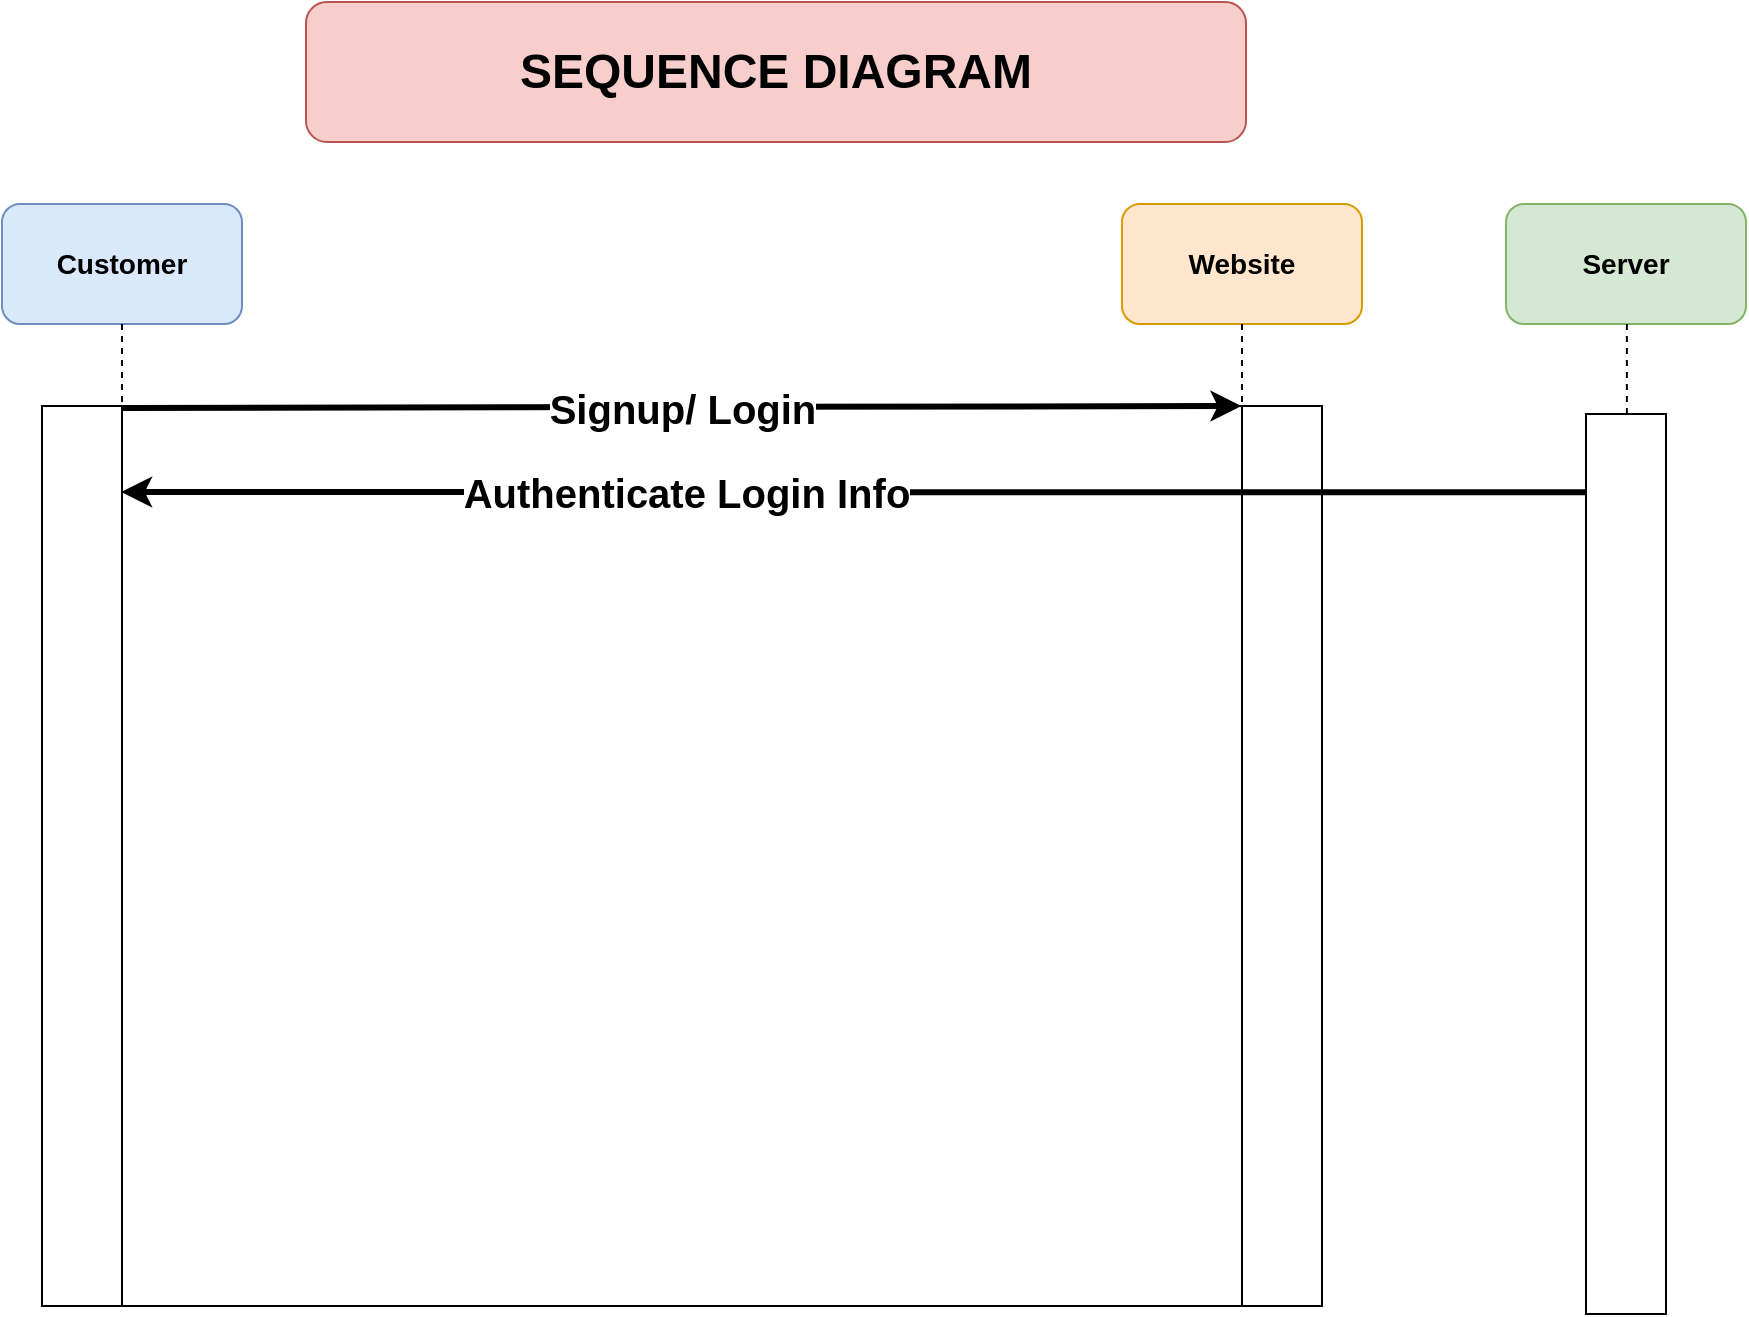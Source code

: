 <mxfile version="25.0.1">
  <diagram name="Page-1" id="1GjcOSQzm1D7fcgj7CT3">
    <mxGraphModel dx="1018" dy="435" grid="1" gridSize="10" guides="1" tooltips="1" connect="1" arrows="1" fold="1" page="1" pageScale="1" pageWidth="1100" pageHeight="1700" math="0" shadow="0">
      <root>
        <mxCell id="0" />
        <mxCell id="1" parent="0" />
        <mxCell id="UmaBke9xIjh7v9-IDTWi-1" value="&lt;font style=&quot;font-size: 24px;&quot;&gt;&lt;b&gt;SEQUENCE DIAGRAM&lt;/b&gt;&lt;/font&gt;" style="rounded=1;whiteSpace=wrap;html=1;fillColor=#f8cecc;strokeColor=#b85450;" vertex="1" parent="1">
          <mxGeometry x="310" y="20" width="470" height="70" as="geometry" />
        </mxCell>
        <mxCell id="UmaBke9xIjh7v9-IDTWi-2" value="" style="shape=process;whiteSpace=wrap;html=1;backgroundOutline=1;size=0.063;" vertex="1" parent="1">
          <mxGeometry x="178" y="222" width="640" height="450" as="geometry" />
        </mxCell>
        <mxCell id="UmaBke9xIjh7v9-IDTWi-3" value="" style="rounded=0;whiteSpace=wrap;html=1;" vertex="1" parent="1">
          <mxGeometry x="950" y="226" width="40" height="450" as="geometry" />
        </mxCell>
        <mxCell id="UmaBke9xIjh7v9-IDTWi-4" value="&lt;font style=&quot;font-size: 14px;&quot;&gt;&lt;b&gt;Customer&lt;/b&gt;&lt;/font&gt;" style="rounded=1;whiteSpace=wrap;html=1;fillColor=#dae8fc;strokeColor=#6c8ebf;" vertex="1" parent="1">
          <mxGeometry x="158" y="121" width="120" height="60" as="geometry" />
        </mxCell>
        <mxCell id="UmaBke9xIjh7v9-IDTWi-6" value="" style="endArrow=none;dashed=1;html=1;rounded=0;" edge="1" parent="1">
          <mxGeometry width="50" height="50" relative="1" as="geometry">
            <mxPoint x="218" y="226" as="sourcePoint" />
            <mxPoint x="218" y="180" as="targetPoint" />
          </mxGeometry>
        </mxCell>
        <mxCell id="UmaBke9xIjh7v9-IDTWi-8" value="&lt;font style=&quot;font-size: 14px;&quot;&gt;&lt;b&gt;Website&lt;/b&gt;&lt;/font&gt;" style="rounded=1;whiteSpace=wrap;html=1;fillColor=#ffe6cc;strokeColor=#d79b00;" vertex="1" parent="1">
          <mxGeometry x="718" y="121" width="120" height="60" as="geometry" />
        </mxCell>
        <mxCell id="UmaBke9xIjh7v9-IDTWi-9" value="" style="endArrow=none;dashed=1;html=1;rounded=0;" edge="1" parent="1">
          <mxGeometry width="50" height="50" relative="1" as="geometry">
            <mxPoint x="778" y="226" as="sourcePoint" />
            <mxPoint x="778" y="180" as="targetPoint" />
          </mxGeometry>
        </mxCell>
        <mxCell id="UmaBke9xIjh7v9-IDTWi-10" value="&lt;font style=&quot;font-size: 14px;&quot;&gt;&lt;b&gt;Server&lt;/b&gt;&lt;/font&gt;" style="rounded=1;whiteSpace=wrap;html=1;fillColor=#d5e8d4;strokeColor=#82b366;" vertex="1" parent="1">
          <mxGeometry x="910" y="121" width="120" height="60" as="geometry" />
        </mxCell>
        <mxCell id="UmaBke9xIjh7v9-IDTWi-11" value="" style="endArrow=none;dashed=1;html=1;rounded=0;" edge="1" parent="1">
          <mxGeometry width="50" height="50" relative="1" as="geometry">
            <mxPoint x="970.44" y="226" as="sourcePoint" />
            <mxPoint x="970.44" y="180" as="targetPoint" />
          </mxGeometry>
        </mxCell>
        <mxCell id="UmaBke9xIjh7v9-IDTWi-12" value="" style="endArrow=classic;html=1;rounded=0;strokeWidth=3;entryX=0.937;entryY=0;entryDx=0;entryDy=0;entryPerimeter=0;" edge="1" parent="1" target="UmaBke9xIjh7v9-IDTWi-2">
          <mxGeometry relative="1" as="geometry">
            <mxPoint x="218" y="223" as="sourcePoint" />
            <mxPoint x="778" y="223" as="targetPoint" />
          </mxGeometry>
        </mxCell>
        <mxCell id="UmaBke9xIjh7v9-IDTWi-13" value="&lt;font&gt;&lt;b&gt;Signup/ Login&lt;/b&gt;&lt;/font&gt;" style="edgeLabel;resizable=0;html=1;;align=center;verticalAlign=middle;fontSize=20;" connectable="0" vertex="1" parent="UmaBke9xIjh7v9-IDTWi-12">
          <mxGeometry relative="1" as="geometry" />
        </mxCell>
        <mxCell id="UmaBke9xIjh7v9-IDTWi-14" value="" style="endArrow=classic;html=1;rounded=0;strokeWidth=3;exitX=-0.003;exitY=0.087;exitDx=0;exitDy=0;exitPerimeter=0;" edge="1" parent="1" source="UmaBke9xIjh7v9-IDTWi-3">
          <mxGeometry relative="1" as="geometry">
            <mxPoint x="947.61" y="265" as="sourcePoint" />
            <mxPoint x="217.61" y="265" as="targetPoint" />
          </mxGeometry>
        </mxCell>
        <mxCell id="UmaBke9xIjh7v9-IDTWi-15" value="&lt;font&gt;&lt;b&gt;Authenticate Login Info&lt;/b&gt;&lt;/font&gt;" style="edgeLabel;resizable=0;html=1;;align=center;verticalAlign=middle;fontSize=20;" connectable="0" vertex="1" parent="UmaBke9xIjh7v9-IDTWi-14">
          <mxGeometry relative="1" as="geometry">
            <mxPoint x="-84" as="offset" />
          </mxGeometry>
        </mxCell>
      </root>
    </mxGraphModel>
  </diagram>
</mxfile>
